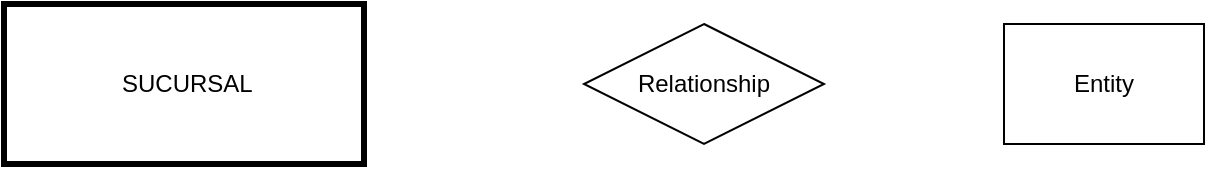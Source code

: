 <mxfile version="22.1.9" type="github">
  <diagram name="Página-1" id="hVuZTrv9UDWb_Pdv-dWT">
    <mxGraphModel dx="794" dy="564" grid="1" gridSize="10" guides="1" tooltips="1" connect="1" arrows="1" fold="1" page="1" pageScale="1" pageWidth="827" pageHeight="1169" math="0" shadow="0">
      <root>
        <mxCell id="0" />
        <mxCell id="1" parent="0" />
        <mxCell id="pM-lOzd54juHD0WncM6g-3" value="&amp;nbsp;SUCURSAL" style="whiteSpace=wrap;html=1;align=center;strokeColor=default;strokeWidth=3;fillColor=#ffffff;" vertex="1" parent="1">
          <mxGeometry x="80" y="80" width="180" height="80" as="geometry" />
        </mxCell>
        <mxCell id="pM-lOzd54juHD0WncM6g-4" value="Relationship" style="shape=rhombus;perimeter=rhombusPerimeter;whiteSpace=wrap;html=1;align=center;" vertex="1" parent="1">
          <mxGeometry x="370" y="90" width="120" height="60" as="geometry" />
        </mxCell>
        <mxCell id="pM-lOzd54juHD0WncM6g-5" value="Entity" style="whiteSpace=wrap;html=1;align=center;" vertex="1" parent="1">
          <mxGeometry x="580" y="90" width="100" height="60" as="geometry" />
        </mxCell>
      </root>
    </mxGraphModel>
  </diagram>
</mxfile>
